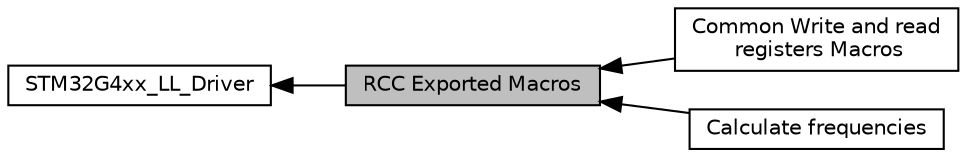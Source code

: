 digraph "RCC Exported Macros"
{
  edge [fontname="Helvetica",fontsize="10",labelfontname="Helvetica",labelfontsize="10"];
  node [fontname="Helvetica",fontsize="10",shape=box];
  rankdir=LR;
  Node2 [label="STM32G4xx_LL_Driver",height=0.2,width=0.4,color="black", fillcolor="white", style="filled",URL="$group__STM32G4xx__LL__Driver.html",tooltip=" "];
  Node3 [label="Common Write and read\l registers Macros",height=0.2,width=0.4,color="black", fillcolor="white", style="filled",URL="$group__RCC__LL__EM__WRITE__READ.html",tooltip=" "];
  Node4 [label="Calculate frequencies",height=0.2,width=0.4,color="black", fillcolor="white", style="filled",URL="$group__RCC__LL__EM__CALC__FREQ.html",tooltip=" "];
  Node1 [label="RCC Exported Macros",height=0.2,width=0.4,color="black", fillcolor="grey75", style="filled", fontcolor="black",tooltip=" "];
  Node2->Node1 [shape=plaintext, dir="back", style="solid"];
  Node1->Node3 [shape=plaintext, dir="back", style="solid"];
  Node1->Node4 [shape=plaintext, dir="back", style="solid"];
}
